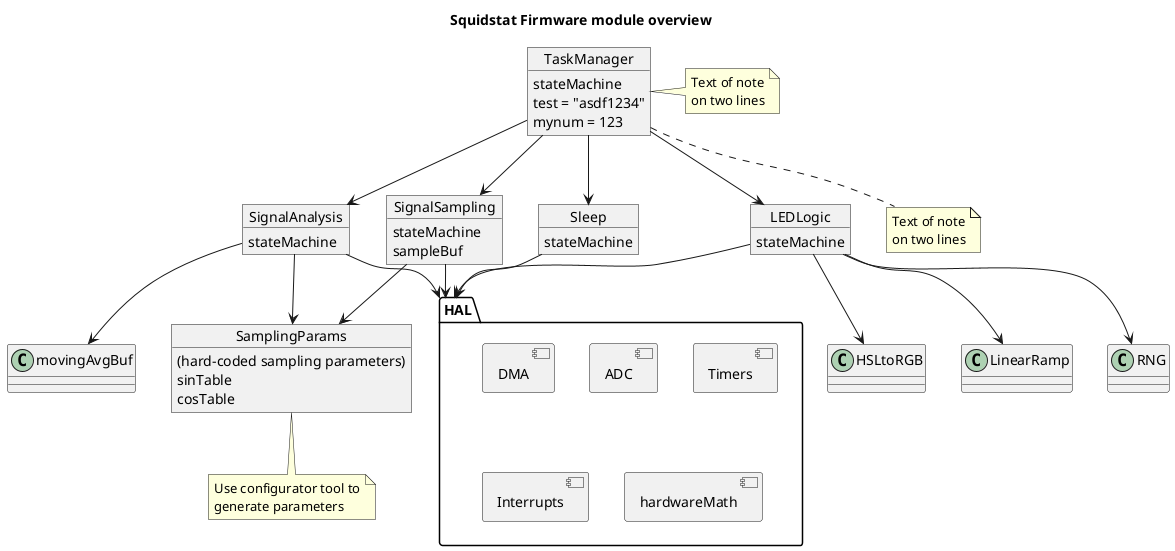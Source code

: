 @startuml

allow_mixing
title Squidstat Firmware module overview
'skinparam linetype ortho


object TaskManager
object SignalAnalysis
object SignalSampling
object SamplingParams
object LEDLogic
object Sleep

'High-level heirarchy
TaskManager --> SignalSampling
TaskManager --> SignalAnalysis
TaskManager --> LEDLogic
TaskManager --> Sleep
SignalSampling --> HAL
SignalSampling --> SamplingParams
SignalAnalysis --> HAL
SignalAnalysis --> SamplingParams
LEDLogic --> HAL
Sleep --> HAL

'TaskManager
TaskManager : stateMachine
TaskManager : test = "asdf1234"
TaskManager : mynum = 123
note bottom of TaskManager
        Text of note
        on two lines
end note
note right of TaskManager
        Text of note
        on two lines
end note

'SignalSampling
SignalSampling : stateMachine
SignalSampling : sampleBuf

'Signal Analysis
SignalAnalysis : stateMachine
class movingAvgBuf
SignalAnalysis --> movingAvgBuf

'SamplingParams
SamplingParams : (hard-coded sampling parameters)
SamplingParams : sinTable
SamplingParams : cosTable
note bottom of SamplingParams
        Use configurator tool to
        generate parameters
end note


'LEDLogic
class HSLtoRGB
class LinearRamp
class RNG
LEDLogic : stateMachine
LEDLogic --> HSLtoRGB
LEDLogic --> LinearRamp
LEDLogic --> RNG

'Sleep
Sleep : stateMachine


package "HAL" {
        component DMA
        component ADC
        component Timers
        component Interrupts
        component hardwareMath
}


@enduml
